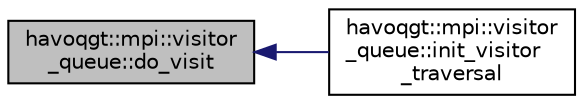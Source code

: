 digraph "havoqgt::mpi::visitor_queue::do_visit"
{
  edge [fontname="Helvetica",fontsize="10",labelfontname="Helvetica",labelfontsize="10"];
  node [fontname="Helvetica",fontsize="10",shape=record];
  rankdir="LR";
  Node1 [label="havoqgt::mpi::visitor\l_queue::do_visit",height=0.2,width=0.4,color="black", fillcolor="grey75", style="filled", fontcolor="black"];
  Node1 -> Node2 [dir="back",color="midnightblue",fontsize="10",style="solid",fontname="Helvetica"];
  Node2 [label="havoqgt::mpi::visitor\l_queue::init_visitor\l_traversal",height=0.2,width=0.4,color="black", fillcolor="white", style="filled",URL="$classhavoqgt_1_1mpi_1_1visitor__queue.html#a6c7588df3afeacc1e997f97c3d71073d"];
}
